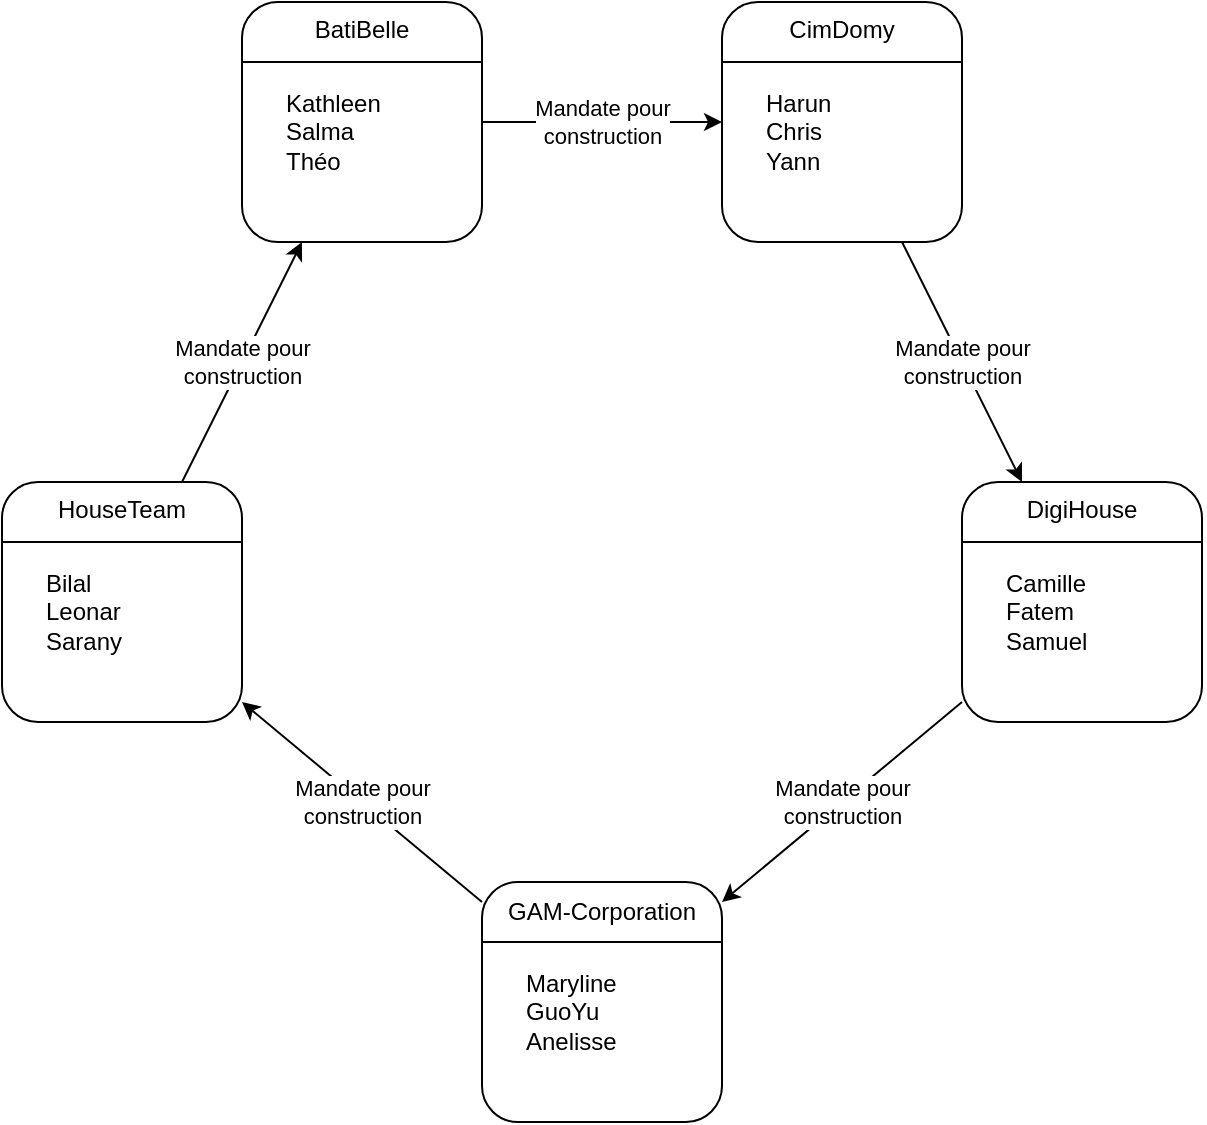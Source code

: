 <mxfile version="12.1.7" type="device" pages="1"><diagram id="0rLMu_Jp7SLQ42qYeFG5" name="Page-1"><mxGraphModel dx="1106" dy="852" grid="1" gridSize="10" guides="1" tooltips="1" connect="1" arrows="1" fold="1" page="1" pageScale="1" pageWidth="1169" pageHeight="827" math="0" shadow="0"><root><mxCell id="0"/><mxCell id="1" parent="0"/><mxCell id="PTZWQo0AY69B_UAlPp9--5" value="" style="group" parent="1" vertex="1" connectable="0"><mxGeometry x="240" y="80" width="120" height="120" as="geometry"/></mxCell><mxCell id="PTZWQo0AY69B_UAlPp9--1" value="" style="rounded=1;whiteSpace=wrap;html=1;" parent="PTZWQo0AY69B_UAlPp9--5" vertex="1"><mxGeometry width="120" height="120" as="geometry"/></mxCell><mxCell id="PTZWQo0AY69B_UAlPp9--2" value="" style="endArrow=none;html=1;entryX=1;entryY=0.25;entryDx=0;entryDy=0;exitX=0;exitY=0.25;exitDx=0;exitDy=0;" parent="PTZWQo0AY69B_UAlPp9--5" source="PTZWQo0AY69B_UAlPp9--1" target="PTZWQo0AY69B_UAlPp9--1" edge="1"><mxGeometry width="50" height="50" relative="1" as="geometry"><mxPoint y="190" as="sourcePoint"/><mxPoint x="50" y="140" as="targetPoint"/></mxGeometry></mxCell><mxCell id="PTZWQo0AY69B_UAlPp9--3" value="BatiBelle" style="text;html=1;strokeColor=none;fillColor=none;align=center;verticalAlign=middle;whiteSpace=wrap;rounded=0;" parent="PTZWQo0AY69B_UAlPp9--5" vertex="1"><mxGeometry x="40" y="4" width="40" height="20" as="geometry"/></mxCell><mxCell id="PTZWQo0AY69B_UAlPp9--4" value="Kathleen&lt;br&gt;Salma&lt;br&gt;Théo" style="text;html=1;strokeColor=none;fillColor=none;align=left;verticalAlign=middle;whiteSpace=wrap;rounded=0;" parent="PTZWQo0AY69B_UAlPp9--5" vertex="1"><mxGeometry x="20" y="40" width="40" height="50" as="geometry"/></mxCell><mxCell id="PTZWQo0AY69B_UAlPp9--6" value="" style="group" parent="1" vertex="1" connectable="0"><mxGeometry x="480" y="80" width="120" height="120" as="geometry"/></mxCell><mxCell id="PTZWQo0AY69B_UAlPp9--7" value="" style="rounded=1;whiteSpace=wrap;html=1;" parent="PTZWQo0AY69B_UAlPp9--6" vertex="1"><mxGeometry width="120" height="120" as="geometry"/></mxCell><mxCell id="PTZWQo0AY69B_UAlPp9--8" value="" style="endArrow=none;html=1;entryX=1;entryY=0.25;entryDx=0;entryDy=0;exitX=0;exitY=0.25;exitDx=0;exitDy=0;" parent="PTZWQo0AY69B_UAlPp9--6" source="PTZWQo0AY69B_UAlPp9--7" target="PTZWQo0AY69B_UAlPp9--7" edge="1"><mxGeometry width="50" height="50" relative="1" as="geometry"><mxPoint y="190" as="sourcePoint"/><mxPoint x="50" y="140" as="targetPoint"/></mxGeometry></mxCell><mxCell id="PTZWQo0AY69B_UAlPp9--9" value="CimDomy" style="text;html=1;strokeColor=none;fillColor=none;align=center;verticalAlign=middle;whiteSpace=wrap;rounded=0;" parent="PTZWQo0AY69B_UAlPp9--6" vertex="1"><mxGeometry x="40" y="4" width="40" height="20" as="geometry"/></mxCell><mxCell id="PTZWQo0AY69B_UAlPp9--10" value="Harun&lt;br&gt;Chris&lt;br&gt;Yann" style="text;html=1;strokeColor=none;fillColor=none;align=left;verticalAlign=middle;whiteSpace=wrap;rounded=0;" parent="PTZWQo0AY69B_UAlPp9--6" vertex="1"><mxGeometry x="20" y="40" width="40" height="50" as="geometry"/></mxCell><mxCell id="PTZWQo0AY69B_UAlPp9--11" value="" style="group" parent="1" vertex="1" connectable="0"><mxGeometry x="120" y="320" width="120" height="120" as="geometry"/></mxCell><mxCell id="PTZWQo0AY69B_UAlPp9--12" value="" style="rounded=1;whiteSpace=wrap;html=1;" parent="PTZWQo0AY69B_UAlPp9--11" vertex="1"><mxGeometry width="120" height="120" as="geometry"/></mxCell><mxCell id="PTZWQo0AY69B_UAlPp9--13" value="" style="endArrow=none;html=1;entryX=1;entryY=0.25;entryDx=0;entryDy=0;exitX=0;exitY=0.25;exitDx=0;exitDy=0;" parent="PTZWQo0AY69B_UAlPp9--11" source="PTZWQo0AY69B_UAlPp9--12" target="PTZWQo0AY69B_UAlPp9--12" edge="1"><mxGeometry width="50" height="50" relative="1" as="geometry"><mxPoint y="190" as="sourcePoint"/><mxPoint x="50" y="140" as="targetPoint"/></mxGeometry></mxCell><mxCell id="PTZWQo0AY69B_UAlPp9--14" value="HouseTeam" style="text;html=1;strokeColor=none;fillColor=none;align=center;verticalAlign=middle;whiteSpace=wrap;rounded=0;" parent="PTZWQo0AY69B_UAlPp9--11" vertex="1"><mxGeometry x="40" y="4" width="40" height="20" as="geometry"/></mxCell><mxCell id="PTZWQo0AY69B_UAlPp9--15" value="Bilal&lt;br&gt;Leonar&lt;br&gt;Sarany" style="text;html=1;strokeColor=none;fillColor=none;align=left;verticalAlign=middle;whiteSpace=wrap;rounded=0;" parent="PTZWQo0AY69B_UAlPp9--11" vertex="1"><mxGeometry x="20" y="40" width="40" height="50" as="geometry"/></mxCell><mxCell id="PTZWQo0AY69B_UAlPp9--16" value="" style="group" parent="1" vertex="1" connectable="0"><mxGeometry x="600" y="320" width="120" height="120" as="geometry"/></mxCell><mxCell id="PTZWQo0AY69B_UAlPp9--17" value="" style="rounded=1;whiteSpace=wrap;html=1;" parent="PTZWQo0AY69B_UAlPp9--16" vertex="1"><mxGeometry width="120" height="120" as="geometry"/></mxCell><mxCell id="PTZWQo0AY69B_UAlPp9--18" value="" style="endArrow=none;html=1;entryX=1;entryY=0.25;entryDx=0;entryDy=0;exitX=0;exitY=0.25;exitDx=0;exitDy=0;" parent="PTZWQo0AY69B_UAlPp9--16" source="PTZWQo0AY69B_UAlPp9--17" target="PTZWQo0AY69B_UAlPp9--17" edge="1"><mxGeometry width="50" height="50" relative="1" as="geometry"><mxPoint y="190" as="sourcePoint"/><mxPoint x="50" y="140" as="targetPoint"/></mxGeometry></mxCell><mxCell id="PTZWQo0AY69B_UAlPp9--19" value="DigiHouse" style="text;html=1;strokeColor=none;fillColor=none;align=center;verticalAlign=middle;whiteSpace=wrap;rounded=0;" parent="PTZWQo0AY69B_UAlPp9--16" vertex="1"><mxGeometry x="40" y="4" width="40" height="20" as="geometry"/></mxCell><mxCell id="PTZWQo0AY69B_UAlPp9--20" value="Camille&lt;br&gt;Fatem&lt;br&gt;Samuel" style="text;html=1;strokeColor=none;fillColor=none;align=left;verticalAlign=middle;whiteSpace=wrap;rounded=0;" parent="PTZWQo0AY69B_UAlPp9--16" vertex="1"><mxGeometry x="20" y="40" width="40" height="50" as="geometry"/></mxCell><mxCell id="PTZWQo0AY69B_UAlPp9--22" value="" style="group" parent="1" vertex="1" connectable="0"><mxGeometry x="360" y="520" width="130" height="120" as="geometry"/></mxCell><mxCell id="PTZWQo0AY69B_UAlPp9--23" value="" style="rounded=1;whiteSpace=wrap;html=1;" parent="PTZWQo0AY69B_UAlPp9--22" vertex="1"><mxGeometry width="120" height="120" as="geometry"/></mxCell><mxCell id="PTZWQo0AY69B_UAlPp9--24" value="" style="endArrow=none;html=1;entryX=1;entryY=0.25;entryDx=0;entryDy=0;exitX=0;exitY=0.25;exitDx=0;exitDy=0;" parent="PTZWQo0AY69B_UAlPp9--22" source="PTZWQo0AY69B_UAlPp9--23" target="PTZWQo0AY69B_UAlPp9--23" edge="1"><mxGeometry width="50" height="50" relative="1" as="geometry"><mxPoint y="190" as="sourcePoint"/><mxPoint x="50" y="140" as="targetPoint"/></mxGeometry></mxCell><mxCell id="PTZWQo0AY69B_UAlPp9--25" value="GAM-Corporation" style="text;html=1;strokeColor=none;fillColor=none;align=center;verticalAlign=middle;whiteSpace=wrap;rounded=0;" parent="PTZWQo0AY69B_UAlPp9--22" vertex="1"><mxGeometry x="10" y="5" width="100" height="20" as="geometry"/></mxCell><mxCell id="PTZWQo0AY69B_UAlPp9--26" value="Maryline&lt;br&gt;GuoYu&lt;br&gt;Anelisse" style="text;html=1;strokeColor=none;fillColor=none;align=left;verticalAlign=middle;whiteSpace=wrap;rounded=0;" parent="PTZWQo0AY69B_UAlPp9--22" vertex="1"><mxGeometry x="20" y="40" width="40" height="50" as="geometry"/></mxCell><mxCell id="PTZWQo0AY69B_UAlPp9--27" value="Mandate pour &lt;br&gt;construction" style="endArrow=classic;html=1;" parent="1" source="PTZWQo0AY69B_UAlPp9--12" target="PTZWQo0AY69B_UAlPp9--1" edge="1"><mxGeometry width="50" height="50" relative="1" as="geometry"><mxPoint x="370" y="320" as="sourcePoint"/><mxPoint x="420" y="320" as="targetPoint"/></mxGeometry></mxCell><mxCell id="PTZWQo0AY69B_UAlPp9--29" value="Mandate pour &lt;br&gt;construction" style="endArrow=classic;html=1;" parent="1" source="PTZWQo0AY69B_UAlPp9--1" target="PTZWQo0AY69B_UAlPp9--7" edge="1"><mxGeometry width="50" height="50" relative="1" as="geometry"><mxPoint x="220" y="330" as="sourcePoint"/><mxPoint x="410" y="270" as="targetPoint"/></mxGeometry></mxCell><mxCell id="PTZWQo0AY69B_UAlPp9--30" value="Mandate pour &lt;br&gt;construction" style="endArrow=classic;html=1;" parent="1" source="PTZWQo0AY69B_UAlPp9--7" target="PTZWQo0AY69B_UAlPp9--17" edge="1"><mxGeometry width="50" height="50" relative="1" as="geometry"><mxPoint x="480" y="290" as="sourcePoint"/><mxPoint x="470" y="280" as="targetPoint"/></mxGeometry></mxCell><mxCell id="PTZWQo0AY69B_UAlPp9--31" value="Mandate pour &lt;br&gt;construction" style="endArrow=classic;html=1;" parent="1" source="PTZWQo0AY69B_UAlPp9--17" target="PTZWQo0AY69B_UAlPp9--23" edge="1"><mxGeometry width="50" height="50" relative="1" as="geometry"><mxPoint x="450" y="360" as="sourcePoint"/><mxPoint x="480" y="370" as="targetPoint"/></mxGeometry></mxCell><mxCell id="PTZWQo0AY69B_UAlPp9--32" value="Mandate pour &lt;br&gt;construction" style="endArrow=classic;html=1;" parent="1" source="PTZWQo0AY69B_UAlPp9--23" target="PTZWQo0AY69B_UAlPp9--12" edge="1"><mxGeometry width="50" height="50" relative="1" as="geometry"><mxPoint x="390" y="410" as="sourcePoint"/><mxPoint x="390" y="410" as="targetPoint"/></mxGeometry></mxCell></root></mxGraphModel></diagram></mxfile>